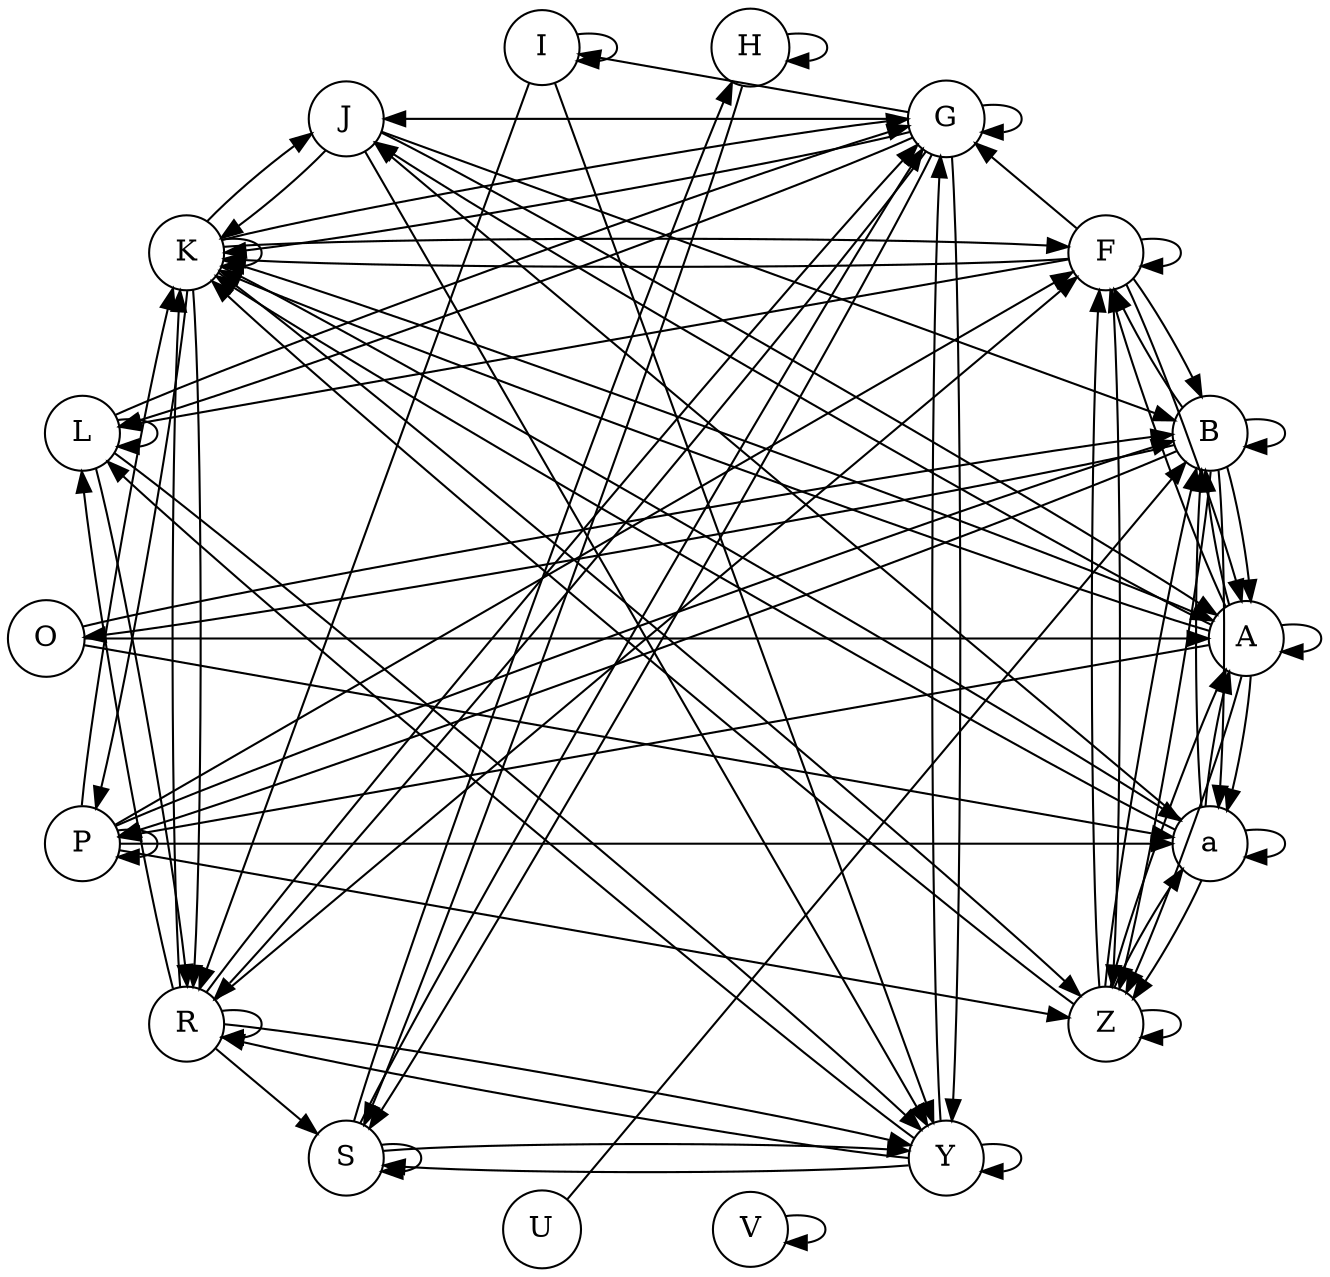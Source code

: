 #File name: NW_13Oct.xlsx
digraph fig1 {
	layout=neato
A[ pos="4.0,0.0!", shape = circle];
B[ pos="3.7587704831436337,1.3680805733026749!", shape = circle];
F[ pos="3.064177772475912,2.571150438746157!", shape = circle];
G[ pos="2.0000000000000004,3.4641016151377544!", shape = circle];
H[ pos="0.6945927106677217,3.939231012048832!", shape = circle];
I[ pos="-0.6945927106677212,3.939231012048832!", shape = circle];
J[ pos="-1.9999999999999991,3.464101615137755!", shape = circle];
K[ pos="-3.0641777724759116,2.571150438746158!", shape = circle];
L[ pos="-3.7587704831436333,1.3680805733026755!", shape = circle];
O[ pos="-4.0,4.898587196589413e-16!", shape = circle];
P[ pos="-3.7587704831436337,-1.3680805733026746!", shape = circle];
R[ pos="-3.064177772475912,-2.571150438746157!", shape = circle];
S[ pos="-2.0000000000000018,-3.464101615137754!", shape = circle];
U[ pos="-0.6945927106677213,-3.939231012048832!", shape = circle];
V[ pos="0.6945927106677199,-3.9392310120488325!", shape = circle];
Y[ pos="2.0000000000000004,-3.4641016151377544!", shape = circle];
Z[ pos="3.064177772475911,-2.5711504387461583!", shape = circle];
a[ pos="3.7587704831436324,-1.3680805733026777!", shape = circle];
	S -> S ;
	H -> H ;
	H -> S ;
	S -> H ;
	V -> V ;
	A -> Z ;
	Z -> A ;
	A -> A ;
	Z -> Z ;
	F -> B ;
	B -> B ;
	F -> Z ;
	P -> P ;
	P -> B ;
	B -> F ;
	F -> A ;
	B -> O ;
	Z -> B ;
	B -> Z ;
	B -> A ;
	A -> B ;
	Z -> F ;
	a -> B ;
	K -> F ;
	F -> K ;
	K -> K ;
	K -> a ;
	O -> a ;
	a -> K ;
	K -> A ;
	U -> B ;
	B -> P ;
	P -> a ;
	a -> Z ;
	A -> a ;
	O -> A ;
	A -> F ;
	A -> K ;
	K -> P ;
	a -> A ;
	P -> Z ;
	Z -> a ;
	P -> K ;
	Z -> K ;
	F -> F ;
	A -> P ;
	a -> a ;
	O -> B ;
	F -> G ;
	G -> K ;
	K -> G ;
	P -> F ;
	J -> A ;
	K -> J ;
	J -> B ;
	B -> a ;
	A -> J ;
	K -> Z ;
	R -> R ;
	a -> J ;
	J -> K ;
	K -> R ;
	L -> L ;
	L -> R ;
	R -> L ;
	R -> G ;
	G -> G ;
	G -> R ;
	L -> G ;
	R -> K ;
	I -> I ;
	I -> R ;
	Y -> Y ;
	Y -> R ;
	G -> Y ;
	Y -> G ;
	G -> L ;
	R -> Y ;
	R -> F ;
	F -> L ;
	L -> Y ;
	G -> J ;
	J -> Y ;
	Y -> L ;
	G -> I ;
	I -> Y ;
	R -> S ;
	S -> Y ;
	Y -> S ;
	G -> S ;
	S -> G ;
}#File name: NW_13Oct.xlsx
